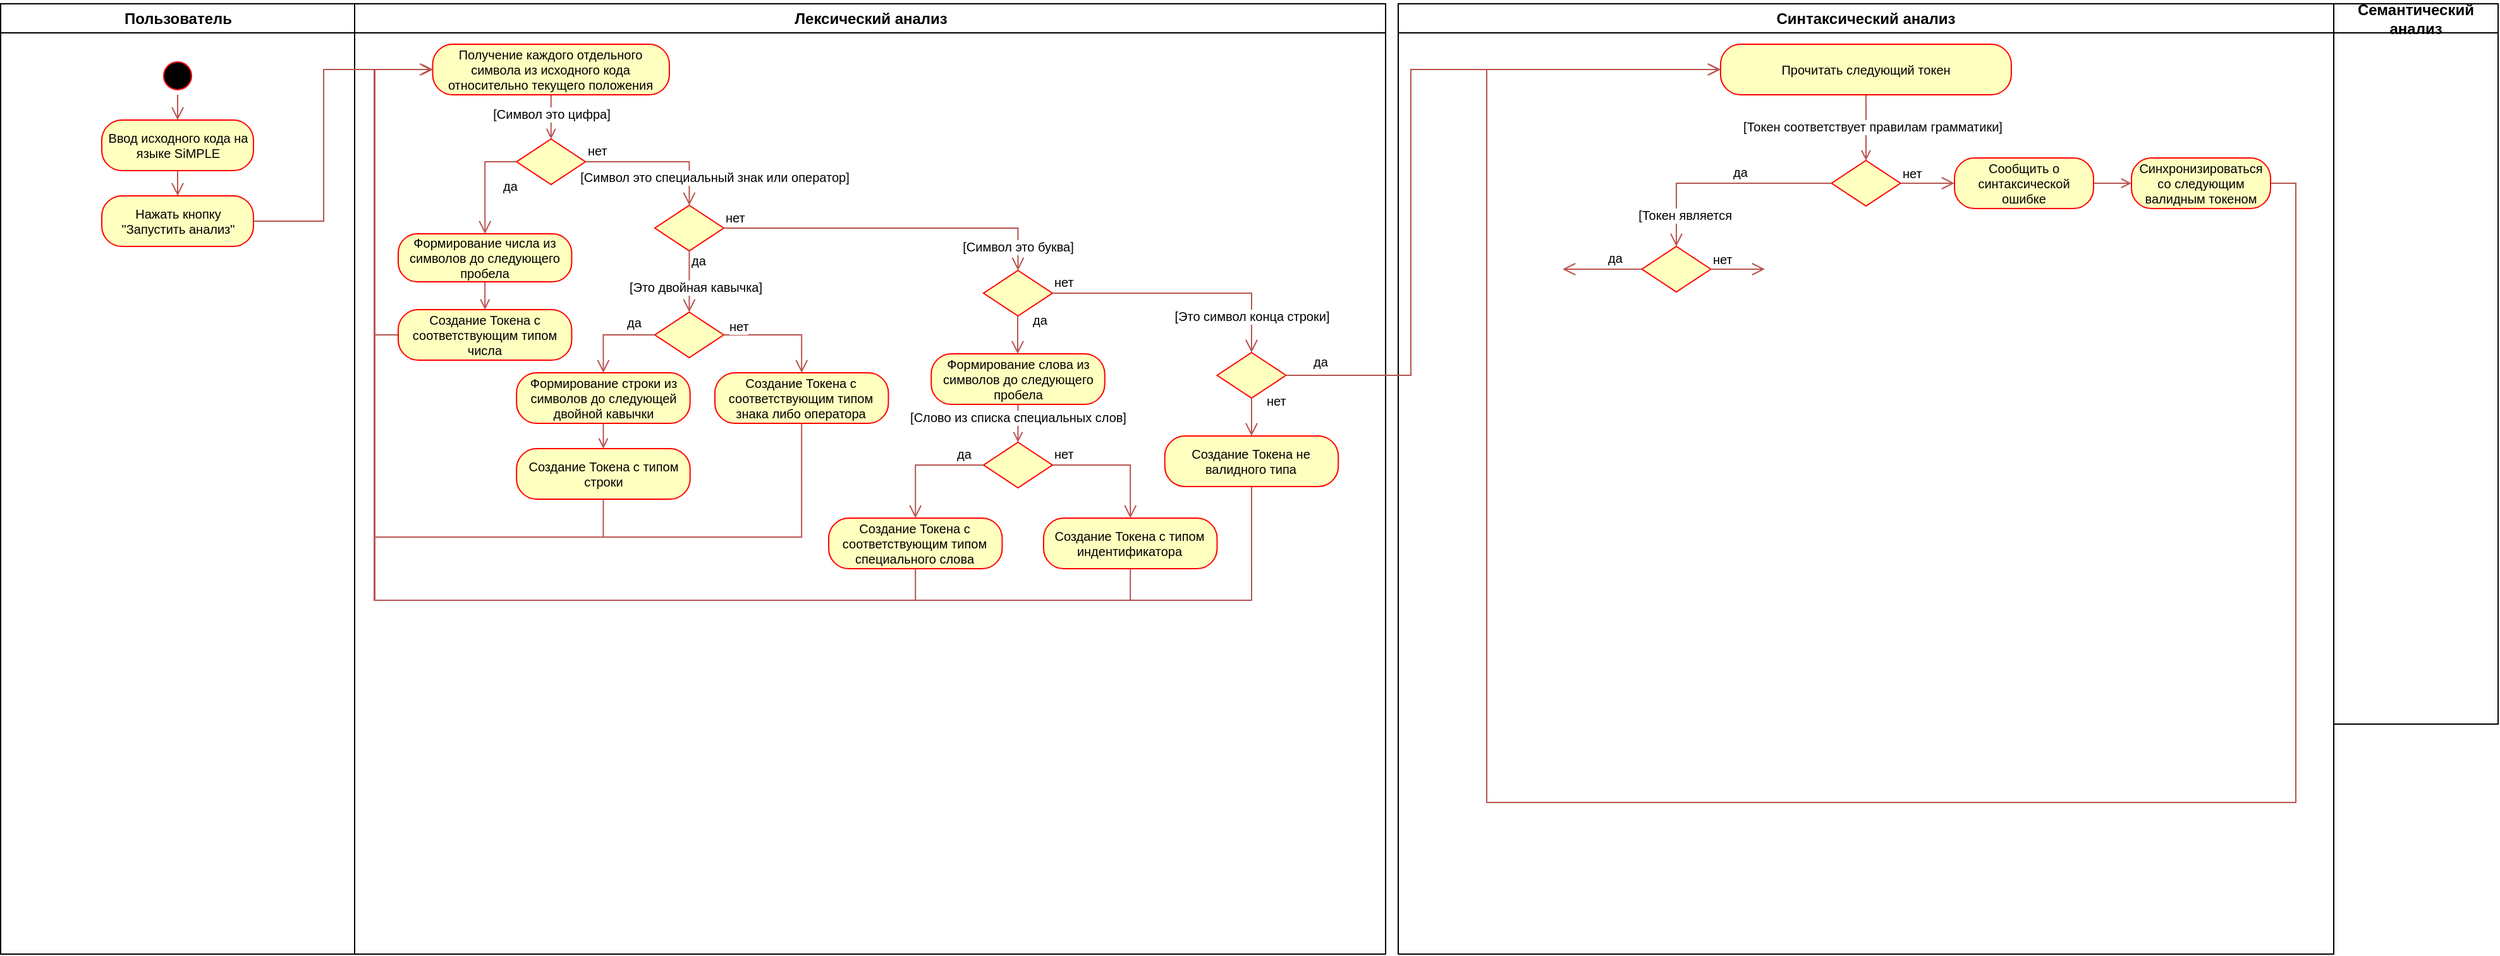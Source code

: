 <mxfile version="26.2.14">
  <diagram name="Page-1" id="e7e014a7-5840-1c2e-5031-d8a46d1fe8dd">
    <mxGraphModel dx="1088" dy="574" grid="1" gridSize="10" guides="1" tooltips="1" connect="1" arrows="1" fold="1" page="1" pageScale="1" pageWidth="1169" pageHeight="826" background="none" math="0" shadow="0">
      <root>
        <mxCell id="0" />
        <mxCell id="1" parent="0" />
        <mxCell id="2" value="Пользователь" style="swimlane;whiteSpace=wrap" parent="1" vertex="1">
          <mxGeometry x="164.5" y="128" width="280" height="752" as="geometry" />
        </mxCell>
        <mxCell id="8YrjSiBhf-iEGe0bIozn-49" value="" style="ellipse;html=1;shape=startState;fillColor=#000000;strokeColor=#ff0000;" vertex="1" parent="2">
          <mxGeometry x="125" y="42" width="30" height="30" as="geometry" />
        </mxCell>
        <mxCell id="8YrjSiBhf-iEGe0bIozn-54" value="" style="edgeStyle=orthogonalEdgeStyle;html=1;verticalAlign=bottom;endArrow=open;endSize=8;strokeColor=#b85450;rounded=0;entryX=0.5;entryY=0;entryDx=0;entryDy=0;curved=1;fillColor=#f8cecc;exitX=0.5;exitY=1;exitDx=0;exitDy=0;" edge="1" parent="2" source="8YrjSiBhf-iEGe0bIozn-49" target="8YrjSiBhf-iEGe0bIozn-61">
          <mxGeometry relative="1" as="geometry">
            <mxPoint x="140.005" y="82.0" as="targetPoint" />
            <mxPoint x="155.5" y="47" as="sourcePoint" />
          </mxGeometry>
        </mxCell>
        <mxCell id="8YrjSiBhf-iEGe0bIozn-61" value="Ввод исходного кода на языке SiMPLE" style="rounded=1;whiteSpace=wrap;html=1;arcSize=40;fontColor=#000000;fillColor=#ffffc0;strokeColor=#ff0000;fontSize=10;" vertex="1" parent="2">
          <mxGeometry x="80" y="92" width="120" height="40" as="geometry" />
        </mxCell>
        <mxCell id="8YrjSiBhf-iEGe0bIozn-65" value="Нажать кнопку &quot;Запустить анализ&quot;" style="rounded=1;whiteSpace=wrap;html=1;arcSize=40;fontColor=#000000;fillColor=#ffffc0;strokeColor=#ff0000;fontSize=10;" vertex="1" parent="2">
          <mxGeometry x="80" y="152" width="120" height="40" as="geometry" />
        </mxCell>
        <mxCell id="8YrjSiBhf-iEGe0bIozn-67" value="" style="edgeStyle=orthogonalEdgeStyle;html=1;verticalAlign=bottom;endArrow=open;endSize=8;strokeColor=#b85450;rounded=0;entryX=0.5;entryY=0;entryDx=0;entryDy=0;curved=1;fillColor=#f8cecc;exitX=0.5;exitY=1;exitDx=0;exitDy=0;" edge="1" parent="2" source="8YrjSiBhf-iEGe0bIozn-61" target="8YrjSiBhf-iEGe0bIozn-65">
          <mxGeometry relative="1" as="geometry">
            <mxPoint x="150" y="102" as="targetPoint" />
            <mxPoint x="150" y="72" as="sourcePoint" />
          </mxGeometry>
        </mxCell>
        <mxCell id="3" value="Лексический анализ" style="swimlane;whiteSpace=wrap" parent="1" vertex="1">
          <mxGeometry x="444.5" y="128" width="815.5" height="752" as="geometry" />
        </mxCell>
        <mxCell id="8YrjSiBhf-iEGe0bIozn-71" style="edgeStyle=orthogonalEdgeStyle;rounded=0;orthogonalLoop=1;jettySize=auto;html=1;exitX=0.5;exitY=1;exitDx=0;exitDy=0;entryX=0.5;entryY=0;entryDx=0;entryDy=0;fillColor=#f8cecc;strokeColor=#b85450;endArrow=open;endFill=0;" edge="1" parent="3" source="8YrjSiBhf-iEGe0bIozn-64" target="8YrjSiBhf-iEGe0bIozn-68">
          <mxGeometry relative="1" as="geometry">
            <Array as="points">
              <mxPoint x="154.98" y="89" />
              <mxPoint x="154.98" y="89" />
            </Array>
          </mxGeometry>
        </mxCell>
        <mxCell id="8YrjSiBhf-iEGe0bIozn-64" value="Получение каждого отдельного символа из исходного кода относительно текущего положения" style="rounded=1;whiteSpace=wrap;html=1;arcSize=40;fontColor=#000000;fillColor=#ffffc0;strokeColor=#ff0000;fontSize=10;" vertex="1" parent="3">
          <mxGeometry x="61.73" y="32" width="187.25" height="40" as="geometry" />
        </mxCell>
        <mxCell id="8YrjSiBhf-iEGe0bIozn-68" value="" style="rhombus;whiteSpace=wrap;html=1;fontColor=#000000;fillColor=#ffffc0;strokeColor=#ff0000;fontSize=10;" vertex="1" parent="3">
          <mxGeometry x="128.1" y="107" width="54.5" height="36" as="geometry" />
        </mxCell>
        <mxCell id="8YrjSiBhf-iEGe0bIozn-69" value="нет" style="edgeStyle=orthogonalEdgeStyle;html=1;align=left;verticalAlign=bottom;endArrow=open;endSize=8;strokeColor=#b85450;rounded=0;fontSize=10;fillColor=#f8cecc;entryX=0.5;entryY=0;entryDx=0;entryDy=0;" edge="1" source="8YrjSiBhf-iEGe0bIozn-68" parent="3" target="8YrjSiBhf-iEGe0bIozn-84">
          <mxGeometry x="-1" relative="1" as="geometry">
            <mxPoint x="224.48" y="125" as="targetPoint" />
          </mxGeometry>
        </mxCell>
        <mxCell id="8YrjSiBhf-iEGe0bIozn-70" value="да" style="edgeStyle=orthogonalEdgeStyle;html=1;align=left;verticalAlign=top;endArrow=open;endSize=8;strokeColor=#b85450;rounded=0;fontSize=10;fillColor=#f8cecc;entryX=0.5;entryY=0;entryDx=0;entryDy=0;exitX=0;exitY=0.5;exitDx=0;exitDy=0;" edge="1" source="8YrjSiBhf-iEGe0bIozn-68" parent="3" target="8YrjSiBhf-iEGe0bIozn-80">
          <mxGeometry x="-0.685" y="7" relative="1" as="geometry">
            <mxPoint x="121.48" y="182" as="targetPoint" />
            <mxPoint as="offset" />
          </mxGeometry>
        </mxCell>
        <mxCell id="8YrjSiBhf-iEGe0bIozn-72" value="[Символ это цифра]" style="text;html=1;align=center;verticalAlign=middle;resizable=0;points=[];autosize=1;strokeColor=none;fillColor=none;fontFamily=Helvetica;fontSize=10;fontColor=default;labelBackgroundColor=default;" vertex="1" parent="3">
          <mxGeometry x="95.35" y="72" width="120" height="30" as="geometry" />
        </mxCell>
        <mxCell id="8YrjSiBhf-iEGe0bIozn-82" style="edgeStyle=orthogonalEdgeStyle;shape=connector;rounded=0;orthogonalLoop=1;jettySize=auto;html=1;exitX=0;exitY=0.5;exitDx=0;exitDy=0;entryX=0;entryY=0.5;entryDx=0;entryDy=0;strokeColor=#b85450;align=center;verticalAlign=middle;fontFamily=Helvetica;fontSize=10;fontColor=default;labelBackgroundColor=default;autosize=1;resizable=0;endArrow=open;endFill=0;fillColor=#f8cecc;" edge="1" parent="3" source="8YrjSiBhf-iEGe0bIozn-97" target="8YrjSiBhf-iEGe0bIozn-64">
          <mxGeometry relative="1" as="geometry">
            <Array as="points">
              <mxPoint x="15.48" y="262" />
              <mxPoint x="15.48" y="52" />
            </Array>
          </mxGeometry>
        </mxCell>
        <mxCell id="8YrjSiBhf-iEGe0bIozn-98" style="edgeStyle=orthogonalEdgeStyle;shape=connector;rounded=0;orthogonalLoop=1;jettySize=auto;html=1;exitX=0.5;exitY=1;exitDx=0;exitDy=0;entryX=0.5;entryY=0;entryDx=0;entryDy=0;strokeColor=#b85450;align=center;verticalAlign=middle;fontFamily=Helvetica;fontSize=10;fontColor=default;labelBackgroundColor=default;autosize=1;resizable=0;endArrow=open;endFill=0;fillColor=#f8cecc;" edge="1" parent="3" source="8YrjSiBhf-iEGe0bIozn-80" target="8YrjSiBhf-iEGe0bIozn-97">
          <mxGeometry relative="1" as="geometry" />
        </mxCell>
        <mxCell id="8YrjSiBhf-iEGe0bIozn-80" value="Формирование числа из символов до следующего пробела" style="rounded=1;whiteSpace=wrap;html=1;arcSize=40;fontColor=#000000;fillColor=#ffffc0;strokeColor=#ff0000;fontSize=10;" vertex="1" parent="3">
          <mxGeometry x="34.48" y="182" width="137.25" height="38" as="geometry" />
        </mxCell>
        <mxCell id="8YrjSiBhf-iEGe0bIozn-84" value="" style="rhombus;whiteSpace=wrap;html=1;fontColor=#000000;fillColor=#ffffc0;strokeColor=#ff0000;fontSize=10;" vertex="1" parent="3">
          <mxGeometry x="237.48" y="159.5" width="54.5" height="36" as="geometry" />
        </mxCell>
        <mxCell id="8YrjSiBhf-iEGe0bIozn-85" value="нет" style="edgeStyle=orthogonalEdgeStyle;html=1;align=left;verticalAlign=bottom;endArrow=open;endSize=8;strokeColor=#b85450;rounded=0;fontSize=10;fillColor=#f8cecc;exitX=1;exitY=0.5;exitDx=0;exitDy=0;entryX=0.5;entryY=0;entryDx=0;entryDy=0;" edge="1" parent="3" source="8YrjSiBhf-iEGe0bIozn-84" target="8YrjSiBhf-iEGe0bIozn-103">
          <mxGeometry x="-1" relative="1" as="geometry">
            <mxPoint x="354.48" y="177.5" as="targetPoint" />
            <mxPoint x="192.98" y="187.5" as="sourcePoint" />
          </mxGeometry>
        </mxCell>
        <mxCell id="8YrjSiBhf-iEGe0bIozn-86" value="да" style="edgeStyle=orthogonalEdgeStyle;html=1;align=left;verticalAlign=bottom;endArrow=open;endSize=8;strokeColor=#b85450;rounded=0;fontSize=10;fillColor=#f8cecc;exitX=0.5;exitY=1;exitDx=0;exitDy=0;entryX=0.5;entryY=0;entryDx=0;entryDy=0;" edge="1" parent="3" source="8YrjSiBhf-iEGe0bIozn-84" target="8YrjSiBhf-iEGe0bIozn-125">
          <mxGeometry x="-0.321" relative="1" as="geometry">
            <mxPoint x="264.98" y="242" as="targetPoint" />
            <mxPoint x="289.48" y="187.5" as="sourcePoint" />
            <mxPoint as="offset" />
          </mxGeometry>
        </mxCell>
        <mxCell id="8YrjSiBhf-iEGe0bIozn-88" value="[Символ это специальный знак или оператор]" style="text;html=1;align=center;verticalAlign=middle;resizable=0;points=[];autosize=1;strokeColor=none;fillColor=none;fontFamily=Helvetica;fontSize=10;fontColor=default;labelBackgroundColor=default;" vertex="1" parent="3">
          <mxGeometry x="164.48" y="122" width="240" height="30" as="geometry" />
        </mxCell>
        <mxCell id="8YrjSiBhf-iEGe0bIozn-97" value="Создание Токена с соответствующим типом числа" style="rounded=1;whiteSpace=wrap;html=1;arcSize=40;fontColor=#000000;fillColor=#ffffc0;strokeColor=#ff0000;fontSize=10;" vertex="1" parent="3">
          <mxGeometry x="34.48" y="242" width="137.25" height="40" as="geometry" />
        </mxCell>
        <mxCell id="8YrjSiBhf-iEGe0bIozn-136" style="edgeStyle=orthogonalEdgeStyle;shape=connector;rounded=0;orthogonalLoop=1;jettySize=auto;html=1;exitX=0.5;exitY=1;exitDx=0;exitDy=0;entryX=0;entryY=0.5;entryDx=0;entryDy=0;strokeColor=#b85450;align=center;verticalAlign=middle;fontFamily=Helvetica;fontSize=10;fontColor=default;labelBackgroundColor=default;autosize=1;resizable=0;endArrow=open;endFill=0;fillColor=#f8cecc;" edge="1" parent="3" source="8YrjSiBhf-iEGe0bIozn-99" target="8YrjSiBhf-iEGe0bIozn-64">
          <mxGeometry relative="1" as="geometry">
            <Array as="points">
              <mxPoint x="353.48" y="422" />
              <mxPoint x="15.48" y="422" />
              <mxPoint x="15.48" y="52" />
            </Array>
          </mxGeometry>
        </mxCell>
        <mxCell id="8YrjSiBhf-iEGe0bIozn-99" value="Создание Токена с соответствующим типом знака либо оператора" style="rounded=1;whiteSpace=wrap;html=1;arcSize=40;fontColor=#000000;fillColor=#ffffc0;strokeColor=#ff0000;fontSize=10;" vertex="1" parent="3">
          <mxGeometry x="284.98" y="292" width="137.25" height="40" as="geometry" />
        </mxCell>
        <mxCell id="8YrjSiBhf-iEGe0bIozn-103" value="" style="rhombus;whiteSpace=wrap;html=1;fontColor=#000000;fillColor=#ffffc0;strokeColor=#ff0000;fontSize=10;" vertex="1" parent="3">
          <mxGeometry x="497.48" y="211" width="54.5" height="36" as="geometry" />
        </mxCell>
        <mxCell id="8YrjSiBhf-iEGe0bIozn-104" value="нет" style="edgeStyle=orthogonalEdgeStyle;html=1;align=left;verticalAlign=bottom;endArrow=open;endSize=8;strokeColor=#b85450;rounded=0;fontSize=10;fillColor=#f8cecc;exitX=1;exitY=0.5;exitDx=0;exitDy=0;entryX=0.5;entryY=0;entryDx=0;entryDy=0;" edge="1" parent="3" source="8YrjSiBhf-iEGe0bIozn-103" target="8YrjSiBhf-iEGe0bIozn-143">
          <mxGeometry x="-1" relative="1" as="geometry">
            <mxPoint x="635.5" y="232" as="targetPoint" />
            <mxPoint x="452.98" y="228.5" as="sourcePoint" />
          </mxGeometry>
        </mxCell>
        <mxCell id="8YrjSiBhf-iEGe0bIozn-106" value="[Символ это буква]" style="text;html=1;align=center;verticalAlign=middle;resizable=0;points=[];autosize=1;strokeColor=none;fillColor=none;fontFamily=Helvetica;fontSize=10;fontColor=default;labelBackgroundColor=default;" vertex="1" parent="3">
          <mxGeometry x="469.73" y="177" width="110" height="30" as="geometry" />
        </mxCell>
        <mxCell id="8YrjSiBhf-iEGe0bIozn-110" style="edgeStyle=orthogonalEdgeStyle;shape=connector;rounded=0;orthogonalLoop=1;jettySize=auto;html=1;exitX=0.5;exitY=1;exitDx=0;exitDy=0;entryX=0.5;entryY=0;entryDx=0;entryDy=0;strokeColor=#b85450;align=center;verticalAlign=middle;fontFamily=Helvetica;fontSize=10;fontColor=default;labelBackgroundColor=default;autosize=1;resizable=0;endArrow=open;endFill=0;fillColor=#f8cecc;" edge="1" parent="3" source="8YrjSiBhf-iEGe0bIozn-108" target="8YrjSiBhf-iEGe0bIozn-109">
          <mxGeometry relative="1" as="geometry" />
        </mxCell>
        <mxCell id="8YrjSiBhf-iEGe0bIozn-108" value="Формирование слова из символов до следующего пробела" style="rounded=1;whiteSpace=wrap;html=1;arcSize=40;fontColor=#000000;fillColor=#ffffc0;strokeColor=#ff0000;fontSize=10;" vertex="1" parent="3">
          <mxGeometry x="456.11" y="277" width="137.25" height="40" as="geometry" />
        </mxCell>
        <mxCell id="8YrjSiBhf-iEGe0bIozn-109" value="" style="rhombus;whiteSpace=wrap;html=1;fontColor=#000000;fillColor=#ffffc0;strokeColor=#ff0000;fontSize=10;" vertex="1" parent="3">
          <mxGeometry x="497.49" y="347" width="54.5" height="36" as="geometry" />
        </mxCell>
        <mxCell id="8YrjSiBhf-iEGe0bIozn-113" value="[Слово из списка специальных слов]" style="text;html=1;align=center;verticalAlign=middle;resizable=0;points=[];autosize=1;strokeColor=none;fillColor=none;fontFamily=Helvetica;fontSize=10;fontColor=default;labelBackgroundColor=default;" vertex="1" parent="3">
          <mxGeometry x="429.74" y="312" width="190" height="30" as="geometry" />
        </mxCell>
        <mxCell id="8YrjSiBhf-iEGe0bIozn-138" style="edgeStyle=orthogonalEdgeStyle;shape=connector;rounded=0;orthogonalLoop=1;jettySize=auto;html=1;exitX=0.5;exitY=1;exitDx=0;exitDy=0;entryX=0;entryY=0.5;entryDx=0;entryDy=0;strokeColor=#b85450;align=center;verticalAlign=middle;fontFamily=Helvetica;fontSize=10;fontColor=default;labelBackgroundColor=default;autosize=1;resizable=0;endArrow=open;endFill=0;fillColor=#f8cecc;" edge="1" parent="3" source="8YrjSiBhf-iEGe0bIozn-114" target="8YrjSiBhf-iEGe0bIozn-64">
          <mxGeometry relative="1" as="geometry">
            <Array as="points">
              <mxPoint x="443.48" y="472" />
              <mxPoint x="15.48" y="472" />
              <mxPoint x="15.48" y="52" />
            </Array>
          </mxGeometry>
        </mxCell>
        <mxCell id="8YrjSiBhf-iEGe0bIozn-114" value="Создание Токена с соответствующим типом специального слова" style="rounded=1;whiteSpace=wrap;html=1;arcSize=40;fontColor=#000000;fillColor=#ffffc0;strokeColor=#ff0000;fontSize=10;" vertex="1" parent="3">
          <mxGeometry x="374.98" y="407" width="137.25" height="40" as="geometry" />
        </mxCell>
        <mxCell id="8YrjSiBhf-iEGe0bIozn-139" style="edgeStyle=orthogonalEdgeStyle;shape=connector;rounded=0;orthogonalLoop=1;jettySize=auto;html=1;exitX=0.5;exitY=1;exitDx=0;exitDy=0;entryX=0;entryY=0.5;entryDx=0;entryDy=0;strokeColor=#b85450;align=center;verticalAlign=middle;fontFamily=Helvetica;fontSize=10;fontColor=default;labelBackgroundColor=default;autosize=1;resizable=0;endArrow=open;endFill=0;fillColor=#f8cecc;" edge="1" parent="3" source="8YrjSiBhf-iEGe0bIozn-116" target="8YrjSiBhf-iEGe0bIozn-64">
          <mxGeometry relative="1" as="geometry">
            <Array as="points">
              <mxPoint x="613.48" y="472" />
              <mxPoint x="15.48" y="472" />
              <mxPoint x="15.48" y="52" />
            </Array>
          </mxGeometry>
        </mxCell>
        <mxCell id="8YrjSiBhf-iEGe0bIozn-116" value="Создание Токена с типом индентификатора" style="rounded=1;whiteSpace=wrap;html=1;arcSize=40;fontColor=#000000;fillColor=#ffffc0;strokeColor=#ff0000;fontSize=10;" vertex="1" parent="3">
          <mxGeometry x="544.98" y="407" width="137.25" height="40" as="geometry" />
        </mxCell>
        <mxCell id="8YrjSiBhf-iEGe0bIozn-105" value="да" style="edgeStyle=orthogonalEdgeStyle;html=1;align=left;verticalAlign=bottom;endArrow=open;endSize=8;strokeColor=#b85450;rounded=0;fontSize=10;fillColor=#f8cecc;" edge="1" parent="3">
          <mxGeometry x="-0.231" y="10" relative="1" as="geometry">
            <mxPoint x="524.48" y="277" as="targetPoint" />
            <mxPoint x="524.48" y="247" as="sourcePoint" />
            <mxPoint as="offset" />
          </mxGeometry>
        </mxCell>
        <mxCell id="8YrjSiBhf-iEGe0bIozn-111" value="нет" style="edgeStyle=orthogonalEdgeStyle;html=1;align=left;verticalAlign=bottom;endArrow=open;endSize=8;strokeColor=#b85450;rounded=0;fontSize=10;fillColor=#f8cecc;exitX=1;exitY=0.5;exitDx=0;exitDy=0;entryX=0.5;entryY=0;entryDx=0;entryDy=0;" edge="1" parent="3" source="8YrjSiBhf-iEGe0bIozn-109" target="8YrjSiBhf-iEGe0bIozn-116">
          <mxGeometry x="-1" relative="1" as="geometry">
            <mxPoint x="614.48" y="365" as="targetPoint" />
            <mxPoint x="561.98" y="239" as="sourcePoint" />
          </mxGeometry>
        </mxCell>
        <mxCell id="8YrjSiBhf-iEGe0bIozn-112" value="да" style="edgeStyle=orthogonalEdgeStyle;html=1;align=left;verticalAlign=bottom;endArrow=open;endSize=8;strokeColor=#b85450;rounded=0;fontSize=10;fillColor=#f8cecc;exitX=0;exitY=0.5;exitDx=0;exitDy=0;entryX=0.5;entryY=0;entryDx=0;entryDy=0;" edge="1" parent="3" source="8YrjSiBhf-iEGe0bIozn-109" target="8YrjSiBhf-iEGe0bIozn-114">
          <mxGeometry x="-0.53" relative="1" as="geometry">
            <mxPoint x="524.48" y="407" as="targetPoint" />
            <mxPoint x="534.48" y="257" as="sourcePoint" />
            <mxPoint as="offset" />
          </mxGeometry>
        </mxCell>
        <mxCell id="8YrjSiBhf-iEGe0bIozn-142" style="edgeStyle=orthogonalEdgeStyle;shape=connector;rounded=0;orthogonalLoop=1;jettySize=auto;html=1;exitX=0.5;exitY=1;exitDx=0;exitDy=0;entryX=0;entryY=0.5;entryDx=0;entryDy=0;strokeColor=#b85450;align=center;verticalAlign=middle;fontFamily=Helvetica;fontSize=10;fontColor=default;labelBackgroundColor=default;autosize=1;resizable=0;endArrow=open;endFill=0;fillColor=#f8cecc;" edge="1" parent="3" source="8YrjSiBhf-iEGe0bIozn-119" target="8YrjSiBhf-iEGe0bIozn-64">
          <mxGeometry relative="1" as="geometry">
            <Array as="points">
              <mxPoint x="710" y="472" />
              <mxPoint x="16" y="472" />
              <mxPoint x="16" y="52" />
            </Array>
          </mxGeometry>
        </mxCell>
        <mxCell id="8YrjSiBhf-iEGe0bIozn-119" value="Создание Токена не валидного типа" style="rounded=1;whiteSpace=wrap;html=1;arcSize=40;fontColor=#000000;fillColor=#ffffc0;strokeColor=#ff0000;fontSize=10;" vertex="1" parent="3">
          <mxGeometry x="640.86" y="342" width="137.25" height="40" as="geometry" />
        </mxCell>
        <mxCell id="8YrjSiBhf-iEGe0bIozn-125" value="" style="rhombus;whiteSpace=wrap;html=1;fontColor=#000000;fillColor=#ffffc0;strokeColor=#ff0000;fontSize=10;" vertex="1" parent="3">
          <mxGeometry x="237.47" y="244" width="54.5" height="36" as="geometry" />
        </mxCell>
        <mxCell id="8YrjSiBhf-iEGe0bIozn-126" value="да" style="edgeStyle=orthogonalEdgeStyle;html=1;align=left;verticalAlign=bottom;endArrow=open;endSize=8;strokeColor=#b85450;rounded=0;fontSize=10;fillColor=#f8cecc;exitX=0;exitY=0.5;exitDx=0;exitDy=0;entryX=0.5;entryY=0;entryDx=0;entryDy=0;" edge="1" parent="3" source="8YrjSiBhf-iEGe0bIozn-125" target="8YrjSiBhf-iEGe0bIozn-131">
          <mxGeometry x="-0.319" y="-1" relative="1" as="geometry">
            <mxPoint x="204.98" y="282" as="targetPoint" />
            <mxPoint x="289.47" y="272" as="sourcePoint" />
            <mxPoint as="offset" />
            <Array as="points">
              <mxPoint x="196.48" y="262" />
            </Array>
          </mxGeometry>
        </mxCell>
        <mxCell id="8YrjSiBhf-iEGe0bIozn-127" value="[Это двойная кавычка]" style="text;html=1;align=center;verticalAlign=middle;resizable=0;points=[];autosize=1;strokeColor=none;fillColor=none;fontFamily=Helvetica;fontSize=10;fontColor=default;labelBackgroundColor=default;" vertex="1" parent="3">
          <mxGeometry x="204.98" y="209" width="130" height="30" as="geometry" />
        </mxCell>
        <mxCell id="8YrjSiBhf-iEGe0bIozn-129" value="нет" style="edgeStyle=orthogonalEdgeStyle;html=1;align=left;verticalAlign=bottom;endArrow=open;endSize=8;strokeColor=#b85450;rounded=0;fontSize=10;fillColor=#f8cecc;exitX=1;exitY=0.5;exitDx=0;exitDy=0;entryX=0.5;entryY=0;entryDx=0;entryDy=0;" edge="1" parent="3" source="8YrjSiBhf-iEGe0bIozn-125" target="8YrjSiBhf-iEGe0bIozn-99">
          <mxGeometry x="-0.942" y="-2" relative="1" as="geometry">
            <mxPoint x="353.605" y="292" as="targetPoint" />
            <mxPoint x="397.48" y="236" as="sourcePoint" />
            <mxPoint as="offset" />
          </mxGeometry>
        </mxCell>
        <mxCell id="8YrjSiBhf-iEGe0bIozn-130" style="edgeStyle=orthogonalEdgeStyle;shape=connector;rounded=0;orthogonalLoop=1;jettySize=auto;html=1;exitX=0.5;exitY=1;exitDx=0;exitDy=0;entryX=0.5;entryY=0;entryDx=0;entryDy=0;strokeColor=#b85450;align=center;verticalAlign=middle;fontFamily=Helvetica;fontSize=10;fontColor=default;labelBackgroundColor=default;autosize=1;resizable=0;endArrow=open;endFill=0;fillColor=#f8cecc;" edge="1" parent="3" source="8YrjSiBhf-iEGe0bIozn-131" target="8YrjSiBhf-iEGe0bIozn-132">
          <mxGeometry relative="1" as="geometry" />
        </mxCell>
        <mxCell id="8YrjSiBhf-iEGe0bIozn-131" value="Формирование строки из символов до следующей двойной кавычки" style="rounded=1;whiteSpace=wrap;html=1;arcSize=40;fontColor=#000000;fillColor=#ffffc0;strokeColor=#ff0000;fontSize=10;" vertex="1" parent="3">
          <mxGeometry x="128.1" y="292" width="137.25" height="40" as="geometry" />
        </mxCell>
        <mxCell id="8YrjSiBhf-iEGe0bIozn-137" style="edgeStyle=orthogonalEdgeStyle;shape=connector;rounded=0;orthogonalLoop=1;jettySize=auto;html=1;exitX=0.5;exitY=1;exitDx=0;exitDy=0;entryX=0;entryY=0.5;entryDx=0;entryDy=0;strokeColor=#b85450;align=center;verticalAlign=middle;fontFamily=Helvetica;fontSize=10;fontColor=default;labelBackgroundColor=default;autosize=1;resizable=0;endArrow=open;endFill=0;fillColor=#f8cecc;" edge="1" parent="3" source="8YrjSiBhf-iEGe0bIozn-132" target="8YrjSiBhf-iEGe0bIozn-64">
          <mxGeometry relative="1" as="geometry">
            <Array as="points">
              <mxPoint x="196.48" y="422" />
              <mxPoint x="15.48" y="422" />
              <mxPoint x="15.48" y="52" />
            </Array>
          </mxGeometry>
        </mxCell>
        <mxCell id="8YrjSiBhf-iEGe0bIozn-132" value="Создание Токена с типом строки" style="rounded=1;whiteSpace=wrap;html=1;arcSize=40;fontColor=#000000;fillColor=#ffffc0;strokeColor=#ff0000;fontSize=10;" vertex="1" parent="3">
          <mxGeometry x="128.1" y="352" width="137.25" height="40" as="geometry" />
        </mxCell>
        <mxCell id="8YrjSiBhf-iEGe0bIozn-143" value="" style="rhombus;whiteSpace=wrap;html=1;fontColor=#000000;fillColor=#ffffc0;strokeColor=#ff0000;fontSize=10;" vertex="1" parent="3">
          <mxGeometry x="682.23" y="276" width="54.5" height="36" as="geometry" />
        </mxCell>
        <mxCell id="8YrjSiBhf-iEGe0bIozn-144" value="нет" style="edgeStyle=orthogonalEdgeStyle;html=1;align=left;verticalAlign=bottom;endArrow=open;endSize=8;strokeColor=#b85450;rounded=0;fontSize=10;fillColor=#f8cecc;exitX=0.5;exitY=1;exitDx=0;exitDy=0;entryX=0.5;entryY=0;entryDx=0;entryDy=0;" edge="1" parent="3" source="8YrjSiBhf-iEGe0bIozn-143" target="8YrjSiBhf-iEGe0bIozn-119">
          <mxGeometry x="-0.231" y="10" relative="1" as="geometry">
            <mxPoint x="534.48" y="287" as="targetPoint" />
            <mxPoint x="534.48" y="257" as="sourcePoint" />
            <mxPoint as="offset" />
          </mxGeometry>
        </mxCell>
        <mxCell id="8YrjSiBhf-iEGe0bIozn-145" value="[Это символ конца строки]" style="text;html=1;align=center;verticalAlign=middle;resizable=0;points=[];autosize=1;strokeColor=none;fillColor=none;fontFamily=Helvetica;fontSize=10;fontColor=default;labelBackgroundColor=default;" vertex="1" parent="3">
          <mxGeometry x="634.48" y="232" width="150" height="30" as="geometry" />
        </mxCell>
        <mxCell id="4" value="Синтаксический анализ" style="swimlane;whiteSpace=wrap;startSize=23;" parent="1" vertex="1">
          <mxGeometry x="1270" y="128" width="740" height="752" as="geometry" />
        </mxCell>
        <mxCell id="8YrjSiBhf-iEGe0bIozn-157" style="edgeStyle=orthogonalEdgeStyle;shape=connector;rounded=0;orthogonalLoop=1;jettySize=auto;html=1;exitX=0.5;exitY=1;exitDx=0;exitDy=0;entryX=0.5;entryY=0;entryDx=0;entryDy=0;strokeColor=#b85450;align=center;verticalAlign=middle;fontFamily=Helvetica;fontSize=10;fontColor=default;labelBackgroundColor=default;autosize=1;resizable=0;endArrow=open;endFill=0;fillColor=#f8cecc;" edge="1" parent="4" source="8YrjSiBhf-iEGe0bIozn-149" target="8YrjSiBhf-iEGe0bIozn-152">
          <mxGeometry relative="1" as="geometry">
            <mxPoint x="370.005" y="112" as="targetPoint" />
          </mxGeometry>
        </mxCell>
        <mxCell id="8YrjSiBhf-iEGe0bIozn-149" value="Прочитать следующий токен" style="rounded=1;whiteSpace=wrap;html=1;arcSize=40;fontColor=#000000;fillColor=#ffffc0;strokeColor=#ff0000;fontSize=10;" vertex="1" parent="4">
          <mxGeometry x="254.95" y="32" width="230" height="40" as="geometry" />
        </mxCell>
        <mxCell id="8YrjSiBhf-iEGe0bIozn-152" value="" style="rhombus;whiteSpace=wrap;html=1;fontColor=#000000;fillColor=#ffffc0;strokeColor=#ff0000;fontSize=10;" vertex="1" parent="4">
          <mxGeometry x="342.75" y="124" width="54.5" height="36" as="geometry" />
        </mxCell>
        <mxCell id="8YrjSiBhf-iEGe0bIozn-153" value="[Токен соответствует правилам грамматики]" style="text;html=1;align=center;verticalAlign=middle;resizable=0;points=[];autosize=1;strokeColor=none;fillColor=none;fontFamily=Helvetica;fontSize=10;fontColor=default;labelBackgroundColor=default;" vertex="1" parent="4">
          <mxGeometry x="260.0" y="82" width="230" height="30" as="geometry" />
        </mxCell>
        <mxCell id="8YrjSiBhf-iEGe0bIozn-155" value="нет" style="edgeStyle=orthogonalEdgeStyle;html=1;align=left;verticalAlign=bottom;endArrow=open;endSize=8;strokeColor=#b85450;rounded=0;fontSize=10;fillColor=#f8cecc;exitX=1;exitY=0.5;exitDx=0;exitDy=0;entryX=0;entryY=0.5;entryDx=0;entryDy=0;" edge="1" parent="4" source="8YrjSiBhf-iEGe0bIozn-152" target="8YrjSiBhf-iEGe0bIozn-162">
          <mxGeometry x="-1.0" y="-1" relative="1" as="geometry">
            <mxPoint x="440" y="142" as="targetPoint" />
            <mxPoint x="380" y="170" as="sourcePoint" />
            <mxPoint as="offset" />
          </mxGeometry>
        </mxCell>
        <mxCell id="8YrjSiBhf-iEGe0bIozn-158" value="да" style="edgeStyle=orthogonalEdgeStyle;html=1;align=left;verticalAlign=bottom;endArrow=open;endSize=8;strokeColor=#b85450;rounded=0;fontSize=10;fillColor=#f8cecc;exitX=0;exitY=0.5;exitDx=0;exitDy=0;entryX=0.5;entryY=0;entryDx=0;entryDy=0;" edge="1" parent="4" source="8YrjSiBhf-iEGe0bIozn-152" target="8YrjSiBhf-iEGe0bIozn-172">
          <mxGeometry x="-0.081" relative="1" as="geometry">
            <mxPoint x="280" y="142" as="targetPoint" />
            <mxPoint x="407" y="152" as="sourcePoint" />
            <mxPoint as="offset" />
          </mxGeometry>
        </mxCell>
        <mxCell id="8YrjSiBhf-iEGe0bIozn-169" style="edgeStyle=orthogonalEdgeStyle;shape=connector;rounded=0;orthogonalLoop=1;jettySize=auto;html=1;exitX=1;exitY=0.5;exitDx=0;exitDy=0;entryX=0;entryY=0.5;entryDx=0;entryDy=0;strokeColor=#b85450;align=center;verticalAlign=middle;fontFamily=Helvetica;fontSize=10;fontColor=default;labelBackgroundColor=default;autosize=1;resizable=0;endArrow=open;endFill=0;fillColor=#f8cecc;" edge="1" parent="4" source="8YrjSiBhf-iEGe0bIozn-162" target="8YrjSiBhf-iEGe0bIozn-168">
          <mxGeometry relative="1" as="geometry" />
        </mxCell>
        <mxCell id="8YrjSiBhf-iEGe0bIozn-162" value="Сообщить о синтаксической ошибке" style="rounded=1;whiteSpace=wrap;html=1;arcSize=40;fontColor=#000000;fillColor=#ffffc0;strokeColor=#ff0000;fontSize=10;" vertex="1" parent="4">
          <mxGeometry x="440" y="122" width="110" height="40" as="geometry" />
        </mxCell>
        <mxCell id="8YrjSiBhf-iEGe0bIozn-170" style="edgeStyle=orthogonalEdgeStyle;shape=connector;rounded=0;orthogonalLoop=1;jettySize=auto;html=1;exitX=1;exitY=0.5;exitDx=0;exitDy=0;entryX=0;entryY=0.5;entryDx=0;entryDy=0;strokeColor=#b85450;align=center;verticalAlign=middle;fontFamily=Helvetica;fontSize=10;fontColor=default;labelBackgroundColor=default;autosize=1;resizable=0;endArrow=open;endFill=0;fillColor=#f8cecc;" edge="1" parent="4" source="8YrjSiBhf-iEGe0bIozn-168" target="8YrjSiBhf-iEGe0bIozn-149">
          <mxGeometry relative="1" as="geometry">
            <Array as="points">
              <mxPoint x="710" y="142" />
              <mxPoint x="710" y="632" />
              <mxPoint x="70" y="632" />
              <mxPoint x="70" y="52" />
            </Array>
          </mxGeometry>
        </mxCell>
        <mxCell id="8YrjSiBhf-iEGe0bIozn-168" value="Синхронизироваться со следующим валидным токеном" style="rounded=1;whiteSpace=wrap;html=1;arcSize=40;fontColor=#000000;fillColor=#ffffc0;strokeColor=#ff0000;fontSize=10;" vertex="1" parent="4">
          <mxGeometry x="580" y="122" width="110" height="40" as="geometry" />
        </mxCell>
        <mxCell id="8YrjSiBhf-iEGe0bIozn-172" value="" style="rhombus;whiteSpace=wrap;html=1;fontColor=#000000;fillColor=#ffffc0;strokeColor=#ff0000;fontSize=10;" vertex="1" parent="4">
          <mxGeometry x="192.75" y="192" width="54.5" height="36" as="geometry" />
        </mxCell>
        <mxCell id="8YrjSiBhf-iEGe0bIozn-173" value="нет" style="edgeStyle=orthogonalEdgeStyle;html=1;align=left;verticalAlign=bottom;endArrow=open;endSize=8;strokeColor=#b85450;rounded=0;fontSize=10;fillColor=#f8cecc;exitX=1;exitY=0.5;exitDx=0;exitDy=0;entryX=0;entryY=0.5;entryDx=0;entryDy=0;" edge="1" parent="4" source="8YrjSiBhf-iEGe0bIozn-172">
          <mxGeometry x="-1.0" y="-1" relative="1" as="geometry">
            <mxPoint x="290" y="210" as="targetPoint" />
            <mxPoint x="230" y="238" as="sourcePoint" />
            <mxPoint as="offset" />
          </mxGeometry>
        </mxCell>
        <mxCell id="8YrjSiBhf-iEGe0bIozn-174" value="да" style="edgeStyle=orthogonalEdgeStyle;html=1;align=left;verticalAlign=bottom;endArrow=open;endSize=8;strokeColor=#b85450;rounded=0;fontSize=10;fillColor=#f8cecc;exitX=0;exitY=0.5;exitDx=0;exitDy=0;" edge="1" parent="4" source="8YrjSiBhf-iEGe0bIozn-172">
          <mxGeometry x="-0.081" relative="1" as="geometry">
            <mxPoint x="130" y="210" as="targetPoint" />
            <mxPoint x="257" y="220" as="sourcePoint" />
            <mxPoint as="offset" />
          </mxGeometry>
        </mxCell>
        <mxCell id="8YrjSiBhf-iEGe0bIozn-175" value="[Токен является&amp;nbsp;" style="text;html=1;align=center;verticalAlign=middle;resizable=0;points=[];autosize=1;strokeColor=none;fillColor=none;fontFamily=Helvetica;fontSize=10;fontColor=default;labelBackgroundColor=default;" vertex="1" parent="4">
          <mxGeometry x="177.75" y="152" width="100" height="30" as="geometry" />
        </mxCell>
        <mxCell id="8YrjSiBhf-iEGe0bIozn-47" value="Семантический анализ" style="swimlane;whiteSpace=wrap;startSize=23;" vertex="1" parent="1">
          <mxGeometry x="2010" y="128" width="130" height="570" as="geometry" />
        </mxCell>
        <mxCell id="8YrjSiBhf-iEGe0bIozn-62" value="" style="edgeStyle=orthogonalEdgeStyle;html=1;verticalAlign=bottom;endArrow=open;endSize=8;strokeColor=#b85450;rounded=0;entryX=0;entryY=0.5;entryDx=0;entryDy=0;exitX=1;exitY=0.5;exitDx=0;exitDy=0;fillColor=#f8cecc;" edge="1" source="8YrjSiBhf-iEGe0bIozn-65" parent="1" target="8YrjSiBhf-iEGe0bIozn-64">
          <mxGeometry relative="1" as="geometry">
            <mxPoint x="304.5" y="310" as="targetPoint" />
            <Array as="points">
              <mxPoint x="420" y="300" />
              <mxPoint x="420" y="180" />
            </Array>
          </mxGeometry>
        </mxCell>
        <mxCell id="8YrjSiBhf-iEGe0bIozn-148" value="да" style="edgeStyle=orthogonalEdgeStyle;html=1;align=left;verticalAlign=bottom;endArrow=open;endSize=8;strokeColor=#b85450;rounded=0;fontSize=10;fillColor=#f8cecc;exitX=1;exitY=0.5;exitDx=0;exitDy=0;entryX=0;entryY=0.5;entryDx=0;entryDy=0;" edge="1" parent="1" source="8YrjSiBhf-iEGe0bIozn-143" target="8YrjSiBhf-iEGe0bIozn-149">
          <mxGeometry x="-0.932" y="2" relative="1" as="geometry">
            <mxPoint x="1320" y="180" as="targetPoint" />
            <mxPoint x="1163.5" y="610" as="sourcePoint" />
            <mxPoint as="offset" />
            <Array as="points">
              <mxPoint x="1280" y="422" />
              <mxPoint x="1280" y="180" />
            </Array>
          </mxGeometry>
        </mxCell>
      </root>
    </mxGraphModel>
  </diagram>
</mxfile>
